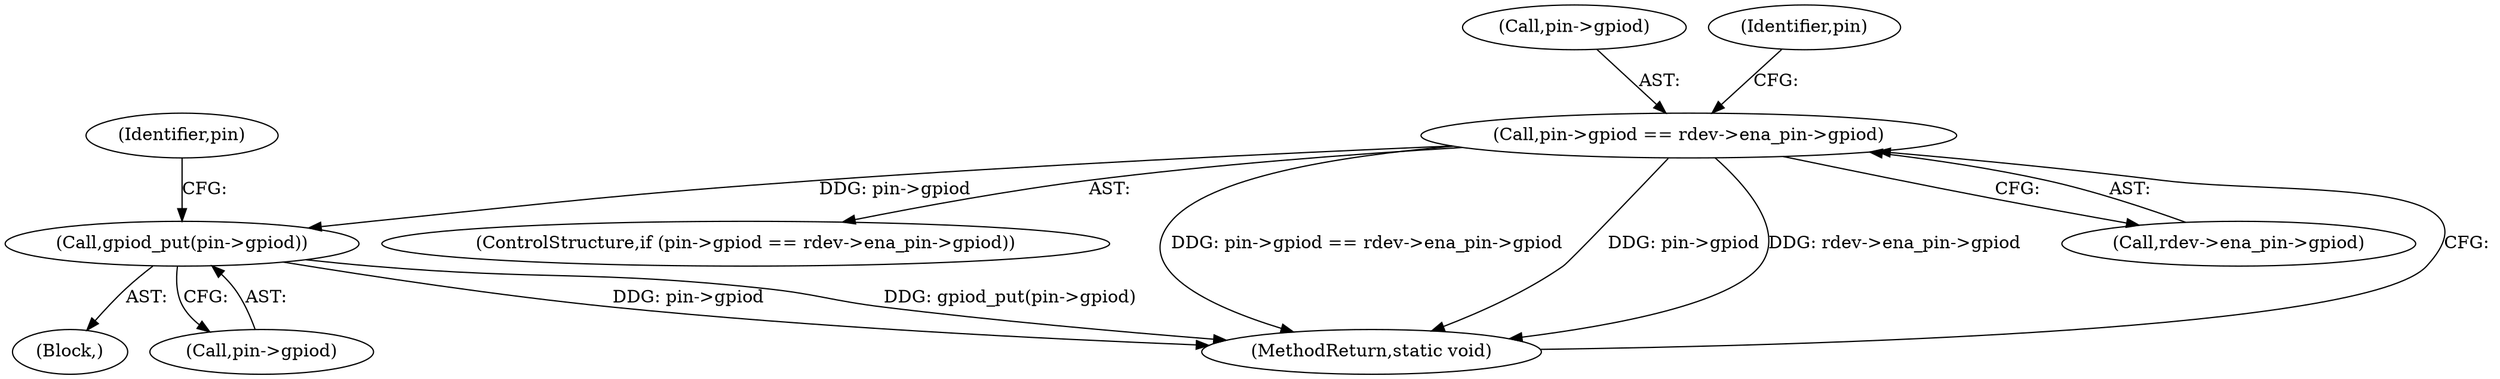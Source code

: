 digraph "0_linux_60a2362f769cf549dc466134efe71c8bf9fbaaba@pointer" {
"1000114" [label="(Call,pin->gpiod == rdev->ena_pin->gpiod)"];
"1000136" [label="(Call,gpiod_put(pin->gpiod))"];
"1000130" [label="(Block,)"];
"1000113" [label="(ControlStructure,if (pin->gpiod == rdev->ena_pin->gpiod))"];
"1000143" [label="(Identifier,pin)"];
"1000115" [label="(Call,pin->gpiod)"];
"1000114" [label="(Call,pin->gpiod == rdev->ena_pin->gpiod)"];
"1000159" [label="(MethodReturn,static void)"];
"1000137" [label="(Call,pin->gpiod)"];
"1000127" [label="(Identifier,pin)"];
"1000118" [label="(Call,rdev->ena_pin->gpiod)"];
"1000136" [label="(Call,gpiod_put(pin->gpiod))"];
"1000114" -> "1000113"  [label="AST: "];
"1000114" -> "1000118"  [label="CFG: "];
"1000115" -> "1000114"  [label="AST: "];
"1000118" -> "1000114"  [label="AST: "];
"1000127" -> "1000114"  [label="CFG: "];
"1000159" -> "1000114"  [label="CFG: "];
"1000114" -> "1000159"  [label="DDG: pin->gpiod == rdev->ena_pin->gpiod"];
"1000114" -> "1000159"  [label="DDG: pin->gpiod"];
"1000114" -> "1000159"  [label="DDG: rdev->ena_pin->gpiod"];
"1000114" -> "1000136"  [label="DDG: pin->gpiod"];
"1000136" -> "1000130"  [label="AST: "];
"1000136" -> "1000137"  [label="CFG: "];
"1000137" -> "1000136"  [label="AST: "];
"1000143" -> "1000136"  [label="CFG: "];
"1000136" -> "1000159"  [label="DDG: pin->gpiod"];
"1000136" -> "1000159"  [label="DDG: gpiod_put(pin->gpiod)"];
}

